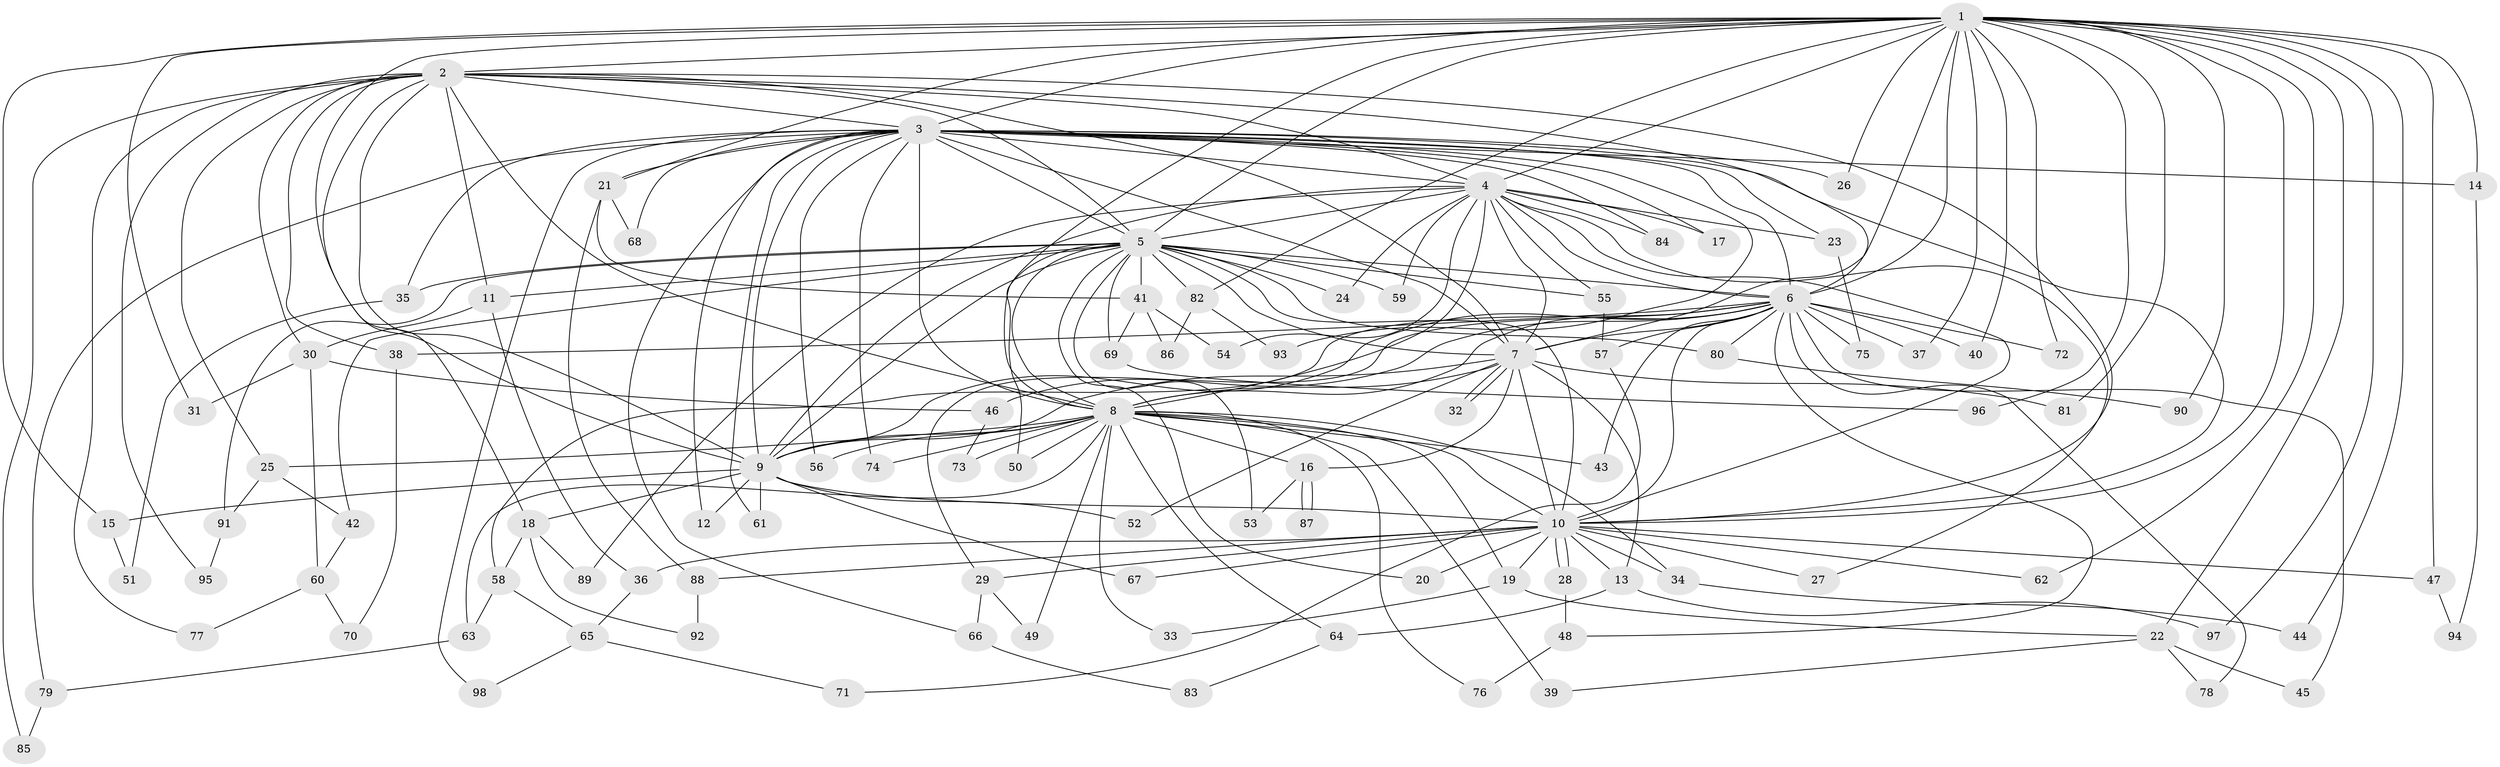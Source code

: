 // coarse degree distribution, {3: 0.2, 21: 0.03333333333333333, 4: 0.23333333333333334, 5: 0.2, 8: 0.03333333333333333, 2: 0.06666666666666667, 16: 0.1, 1: 0.03333333333333333, 10: 0.03333333333333333, 17: 0.03333333333333333, 13: 0.03333333333333333}
// Generated by graph-tools (version 1.1) at 2025/36/03/04/25 23:36:17]
// undirected, 98 vertices, 221 edges
graph export_dot {
  node [color=gray90,style=filled];
  1;
  2;
  3;
  4;
  5;
  6;
  7;
  8;
  9;
  10;
  11;
  12;
  13;
  14;
  15;
  16;
  17;
  18;
  19;
  20;
  21;
  22;
  23;
  24;
  25;
  26;
  27;
  28;
  29;
  30;
  31;
  32;
  33;
  34;
  35;
  36;
  37;
  38;
  39;
  40;
  41;
  42;
  43;
  44;
  45;
  46;
  47;
  48;
  49;
  50;
  51;
  52;
  53;
  54;
  55;
  56;
  57;
  58;
  59;
  60;
  61;
  62;
  63;
  64;
  65;
  66;
  67;
  68;
  69;
  70;
  71;
  72;
  73;
  74;
  75;
  76;
  77;
  78;
  79;
  80;
  81;
  82;
  83;
  84;
  85;
  86;
  87;
  88;
  89;
  90;
  91;
  92;
  93;
  94;
  95;
  96;
  97;
  98;
  1 -- 2;
  1 -- 3;
  1 -- 4;
  1 -- 5;
  1 -- 6;
  1 -- 7;
  1 -- 8;
  1 -- 9;
  1 -- 10;
  1 -- 14;
  1 -- 15;
  1 -- 21;
  1 -- 22;
  1 -- 26;
  1 -- 31;
  1 -- 37;
  1 -- 40;
  1 -- 44;
  1 -- 47;
  1 -- 62;
  1 -- 72;
  1 -- 81;
  1 -- 82;
  1 -- 90;
  1 -- 96;
  1 -- 97;
  2 -- 3;
  2 -- 4;
  2 -- 5;
  2 -- 6;
  2 -- 7;
  2 -- 8;
  2 -- 9;
  2 -- 10;
  2 -- 11;
  2 -- 18;
  2 -- 25;
  2 -- 30;
  2 -- 38;
  2 -- 77;
  2 -- 85;
  2 -- 95;
  3 -- 4;
  3 -- 5;
  3 -- 6;
  3 -- 7;
  3 -- 8;
  3 -- 9;
  3 -- 10;
  3 -- 12;
  3 -- 14;
  3 -- 17;
  3 -- 21;
  3 -- 23;
  3 -- 26;
  3 -- 35;
  3 -- 56;
  3 -- 61;
  3 -- 66;
  3 -- 68;
  3 -- 74;
  3 -- 79;
  3 -- 84;
  3 -- 93;
  3 -- 98;
  4 -- 5;
  4 -- 6;
  4 -- 7;
  4 -- 8;
  4 -- 9;
  4 -- 10;
  4 -- 17;
  4 -- 23;
  4 -- 24;
  4 -- 27;
  4 -- 54;
  4 -- 55;
  4 -- 59;
  4 -- 84;
  4 -- 89;
  5 -- 6;
  5 -- 7;
  5 -- 8;
  5 -- 9;
  5 -- 10;
  5 -- 11;
  5 -- 20;
  5 -- 24;
  5 -- 35;
  5 -- 41;
  5 -- 42;
  5 -- 50;
  5 -- 53;
  5 -- 55;
  5 -- 59;
  5 -- 69;
  5 -- 80;
  5 -- 82;
  5 -- 91;
  6 -- 7;
  6 -- 8;
  6 -- 9;
  6 -- 10;
  6 -- 29;
  6 -- 37;
  6 -- 38;
  6 -- 40;
  6 -- 43;
  6 -- 45;
  6 -- 46;
  6 -- 48;
  6 -- 57;
  6 -- 58;
  6 -- 72;
  6 -- 75;
  6 -- 78;
  6 -- 80;
  7 -- 8;
  7 -- 9;
  7 -- 10;
  7 -- 13;
  7 -- 16;
  7 -- 32;
  7 -- 32;
  7 -- 52;
  7 -- 81;
  8 -- 9;
  8 -- 10;
  8 -- 16;
  8 -- 19;
  8 -- 25;
  8 -- 33;
  8 -- 34;
  8 -- 39;
  8 -- 43;
  8 -- 49;
  8 -- 50;
  8 -- 56;
  8 -- 63;
  8 -- 64;
  8 -- 73;
  8 -- 74;
  8 -- 76;
  9 -- 10;
  9 -- 12;
  9 -- 15;
  9 -- 18;
  9 -- 52;
  9 -- 61;
  9 -- 67;
  10 -- 13;
  10 -- 19;
  10 -- 20;
  10 -- 27;
  10 -- 28;
  10 -- 28;
  10 -- 29;
  10 -- 34;
  10 -- 36;
  10 -- 47;
  10 -- 62;
  10 -- 67;
  10 -- 88;
  11 -- 30;
  11 -- 36;
  13 -- 64;
  13 -- 97;
  14 -- 94;
  15 -- 51;
  16 -- 53;
  16 -- 87;
  16 -- 87;
  18 -- 58;
  18 -- 89;
  18 -- 92;
  19 -- 22;
  19 -- 33;
  21 -- 41;
  21 -- 68;
  21 -- 88;
  22 -- 39;
  22 -- 45;
  22 -- 78;
  23 -- 75;
  25 -- 42;
  25 -- 91;
  28 -- 48;
  29 -- 49;
  29 -- 66;
  30 -- 31;
  30 -- 46;
  30 -- 60;
  34 -- 44;
  35 -- 51;
  36 -- 65;
  38 -- 70;
  41 -- 54;
  41 -- 69;
  41 -- 86;
  42 -- 60;
  46 -- 73;
  47 -- 94;
  48 -- 76;
  55 -- 57;
  57 -- 71;
  58 -- 63;
  58 -- 65;
  60 -- 70;
  60 -- 77;
  63 -- 79;
  64 -- 83;
  65 -- 71;
  65 -- 98;
  66 -- 83;
  69 -- 96;
  79 -- 85;
  80 -- 90;
  82 -- 86;
  82 -- 93;
  88 -- 92;
  91 -- 95;
}
